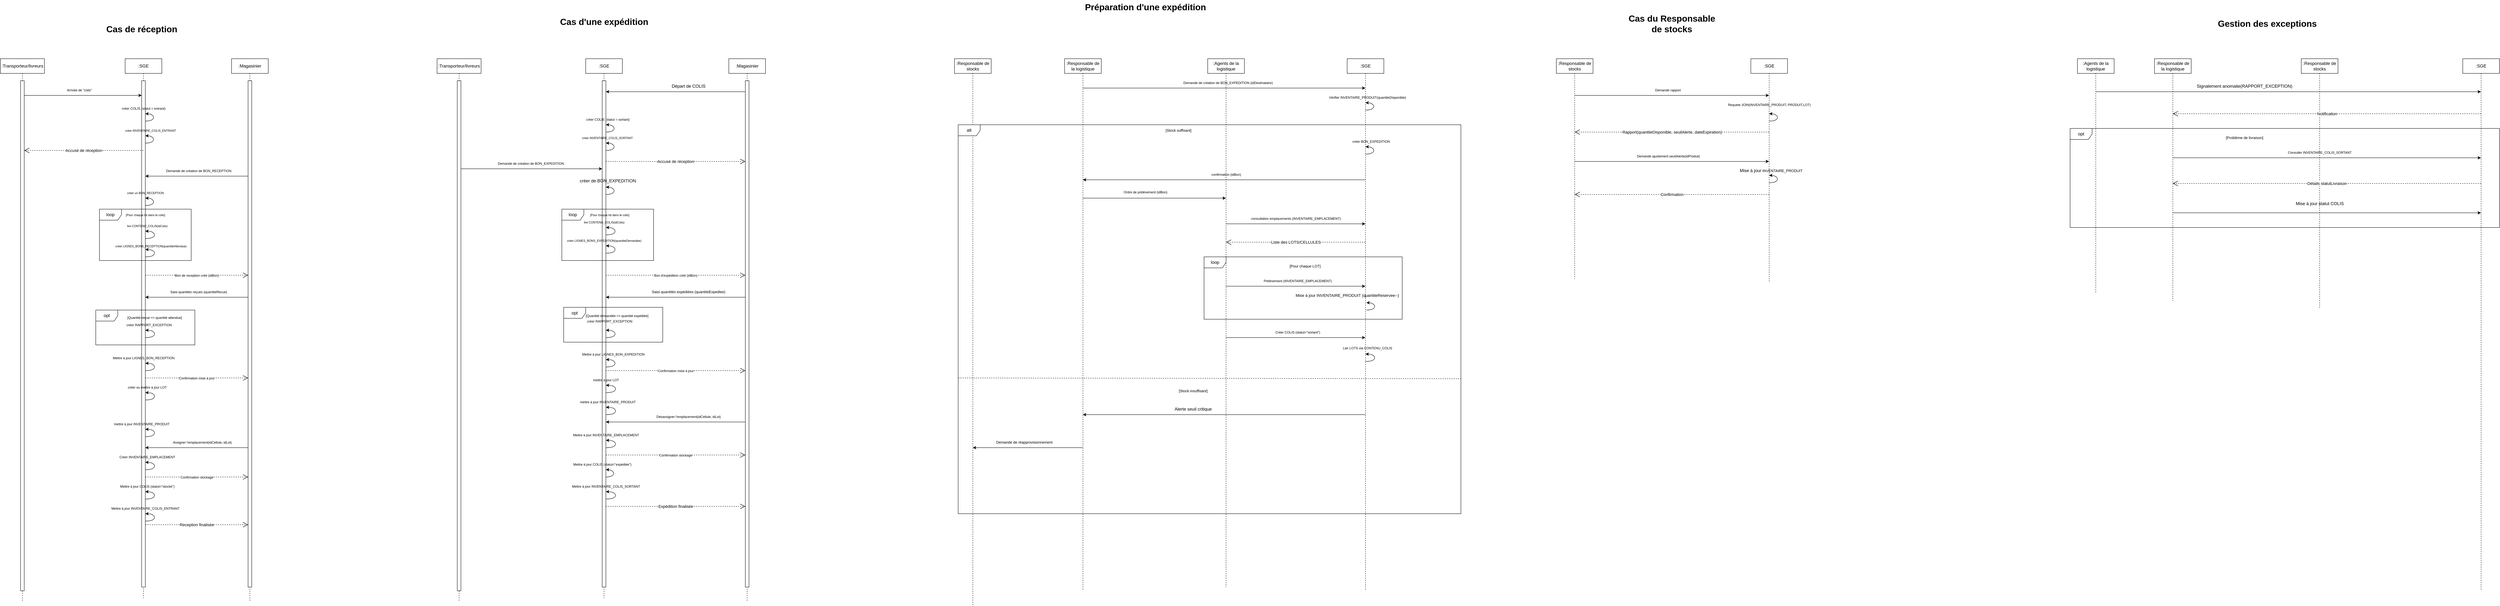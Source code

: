 <mxfile version="26.2.15">
  <diagram name="Page-1" id="2YBvvXClWsGukQMizWep">
    <mxGraphModel dx="1878" dy="1926" grid="1" gridSize="10" guides="1" tooltips="1" connect="1" arrows="1" fold="1" page="1" pageScale="1" pageWidth="850" pageHeight="1100" math="0" shadow="0">
      <root>
        <mxCell id="0" />
        <mxCell id="1" parent="0" />
        <mxCell id="aM9ryv3xv72pqoxQDRHE-1" value=":Transporteur/livreurs" style="shape=umlLifeline;perimeter=lifelinePerimeter;whiteSpace=wrap;html=1;container=0;dropTarget=0;collapsible=0;recursiveResize=0;outlineConnect=0;portConstraint=eastwest;newEdgeStyle={&quot;edgeStyle&quot;:&quot;elbowEdgeStyle&quot;,&quot;elbow&quot;:&quot;vertical&quot;,&quot;curved&quot;:0,&quot;rounded&quot;:0};" parent="1" vertex="1">
          <mxGeometry x="30" y="-40" width="120" height="1480" as="geometry" />
        </mxCell>
        <mxCell id="C3Y-JflDdJjdfb_KIbu5-1" value="" style="html=1;points=[];perimeter=orthogonalPerimeter;outlineConnect=0;targetShapes=umlLifeline;portConstraint=eastwest;newEdgeStyle={&quot;edgeStyle&quot;:&quot;elbowEdgeStyle&quot;,&quot;elbow&quot;:&quot;vertical&quot;,&quot;curved&quot;:0,&quot;rounded&quot;:0};" vertex="1" parent="aM9ryv3xv72pqoxQDRHE-1">
          <mxGeometry x="55" y="60" width="10" height="1390" as="geometry" />
        </mxCell>
        <mxCell id="aM9ryv3xv72pqoxQDRHE-5" value=":SGE" style="shape=umlLifeline;perimeter=lifelinePerimeter;whiteSpace=wrap;html=1;container=0;dropTarget=0;collapsible=0;recursiveResize=0;outlineConnect=0;portConstraint=eastwest;newEdgeStyle={&quot;edgeStyle&quot;:&quot;elbowEdgeStyle&quot;,&quot;elbow&quot;:&quot;vertical&quot;,&quot;curved&quot;:0,&quot;rounded&quot;:0};" parent="1" vertex="1">
          <mxGeometry x="370" y="-40" width="100" height="1470" as="geometry" />
        </mxCell>
        <mxCell id="aM9ryv3xv72pqoxQDRHE-6" value="" style="html=1;points=[];perimeter=orthogonalPerimeter;outlineConnect=0;targetShapes=umlLifeline;portConstraint=eastwest;newEdgeStyle={&quot;edgeStyle&quot;:&quot;elbowEdgeStyle&quot;,&quot;elbow&quot;:&quot;vertical&quot;,&quot;curved&quot;:0,&quot;rounded&quot;:0};" parent="aM9ryv3xv72pqoxQDRHE-5" vertex="1">
          <mxGeometry x="45" y="60" width="10" height="1380" as="geometry" />
        </mxCell>
        <mxCell id="C3Y-JflDdJjdfb_KIbu5-6" value="" style="curved=1;endArrow=classic;html=1;rounded=0;" edge="1" parent="aM9ryv3xv72pqoxQDRHE-5" source="aM9ryv3xv72pqoxQDRHE-6" target="aM9ryv3xv72pqoxQDRHE-6">
          <mxGeometry width="50" height="50" relative="1" as="geometry">
            <mxPoint x="55" y="200" as="sourcePoint" />
            <mxPoint x="49.912" y="150" as="targetPoint" />
            <Array as="points">
              <mxPoint x="70" y="170" />
              <mxPoint x="80" y="160" />
              <mxPoint x="70" y="150" />
            </Array>
          </mxGeometry>
        </mxCell>
        <mxCell id="C3Y-JflDdJjdfb_KIbu5-13" value="" style="curved=1;endArrow=classic;html=1;rounded=0;" edge="1" parent="aM9ryv3xv72pqoxQDRHE-5" source="aM9ryv3xv72pqoxQDRHE-6" target="aM9ryv3xv72pqoxQDRHE-6">
          <mxGeometry width="50" height="50" relative="1" as="geometry">
            <mxPoint x="55" y="230" as="sourcePoint" />
            <mxPoint x="55" y="210" as="targetPoint" />
            <Array as="points">
              <mxPoint x="70" y="230" />
              <mxPoint x="80" y="220" />
              <mxPoint x="70" y="210" />
            </Array>
          </mxGeometry>
        </mxCell>
        <mxCell id="C3Y-JflDdJjdfb_KIbu5-18" value="" style="curved=1;endArrow=classic;html=1;rounded=0;" edge="1" parent="aM9ryv3xv72pqoxQDRHE-5">
          <mxGeometry width="50" height="50" relative="1" as="geometry">
            <mxPoint x="55.0" y="400" as="sourcePoint" />
            <mxPoint x="55.0" y="380" as="targetPoint" />
            <Array as="points">
              <mxPoint x="70" y="400" />
              <mxPoint x="80" y="390" />
              <mxPoint x="70" y="380" />
              <mxPoint x="60" y="380" />
            </Array>
          </mxGeometry>
        </mxCell>
        <mxCell id="C3Y-JflDdJjdfb_KIbu5-21" value="" style="curved=1;endArrow=classic;html=1;rounded=0;" edge="1" parent="aM9ryv3xv72pqoxQDRHE-5">
          <mxGeometry width="50" height="50" relative="1" as="geometry">
            <mxPoint x="55.0" y="490" as="sourcePoint" />
            <mxPoint x="55.0" y="470" as="targetPoint" />
            <Array as="points">
              <mxPoint x="72.5" y="490" />
              <mxPoint x="82.5" y="480" />
              <mxPoint x="72.5" y="470" />
            </Array>
          </mxGeometry>
        </mxCell>
        <mxCell id="C3Y-JflDdJjdfb_KIbu5-37" value="" style="curved=1;endArrow=classic;html=1;rounded=0;" edge="1" parent="aM9ryv3xv72pqoxQDRHE-5">
          <mxGeometry width="50" height="50" relative="1" as="geometry">
            <mxPoint x="55.0" y="540" as="sourcePoint" />
            <mxPoint x="55.0" y="520" as="targetPoint" />
            <Array as="points">
              <mxPoint x="72.5" y="540" />
              <mxPoint x="82.5" y="530" />
              <mxPoint x="72.5" y="520" />
            </Array>
          </mxGeometry>
        </mxCell>
        <mxCell id="C3Y-JflDdJjdfb_KIbu5-40" value="" style="curved=1;endArrow=classic;html=1;rounded=0;" edge="1" parent="aM9ryv3xv72pqoxQDRHE-5">
          <mxGeometry width="50" height="50" relative="1" as="geometry">
            <mxPoint x="55" y="760" as="sourcePoint" />
            <mxPoint x="55" y="740" as="targetPoint" />
            <Array as="points">
              <mxPoint x="72.5" y="760" />
              <mxPoint x="82.5" y="750" />
              <mxPoint x="72.5" y="740" />
            </Array>
          </mxGeometry>
        </mxCell>
        <mxCell id="C3Y-JflDdJjdfb_KIbu5-43" value="" style="curved=1;endArrow=classic;html=1;rounded=0;" edge="1" parent="aM9ryv3xv72pqoxQDRHE-5">
          <mxGeometry width="50" height="50" relative="1" as="geometry">
            <mxPoint x="55" y="850" as="sourcePoint" />
            <mxPoint x="55" y="830" as="targetPoint" />
            <Array as="points">
              <mxPoint x="72.5" y="850" />
              <mxPoint x="82.5" y="840" />
              <mxPoint x="72.5" y="830" />
            </Array>
          </mxGeometry>
        </mxCell>
        <mxCell id="C3Y-JflDdJjdfb_KIbu5-2" value=":Magasinier" style="shape=umlLifeline;perimeter=lifelinePerimeter;whiteSpace=wrap;html=1;container=0;dropTarget=0;collapsible=0;recursiveResize=0;outlineConnect=0;portConstraint=eastwest;newEdgeStyle={&quot;edgeStyle&quot;:&quot;elbowEdgeStyle&quot;,&quot;elbow&quot;:&quot;vertical&quot;,&quot;curved&quot;:0,&quot;rounded&quot;:0};" vertex="1" parent="1">
          <mxGeometry x="660" y="-40" width="100" height="1480" as="geometry" />
        </mxCell>
        <mxCell id="C3Y-JflDdJjdfb_KIbu5-3" value="" style="html=1;points=[];perimeter=orthogonalPerimeter;outlineConnect=0;targetShapes=umlLifeline;portConstraint=eastwest;newEdgeStyle={&quot;edgeStyle&quot;:&quot;elbowEdgeStyle&quot;,&quot;elbow&quot;:&quot;vertical&quot;,&quot;curved&quot;:0,&quot;rounded&quot;:0};" vertex="1" parent="C3Y-JflDdJjdfb_KIbu5-2">
          <mxGeometry x="45" y="60" width="10" height="1380" as="geometry" />
        </mxCell>
        <mxCell id="C3Y-JflDdJjdfb_KIbu5-4" value="" style="endArrow=classic;html=1;rounded=0;" edge="1" parent="1" source="C3Y-JflDdJjdfb_KIbu5-1" target="aM9ryv3xv72pqoxQDRHE-6">
          <mxGeometry width="50" height="50" relative="1" as="geometry">
            <mxPoint x="100" y="60" as="sourcePoint" />
            <mxPoint x="420" y="60" as="targetPoint" />
            <Array as="points">
              <mxPoint x="245" y="60" />
              <mxPoint x="305" y="60" />
            </Array>
          </mxGeometry>
        </mxCell>
        <mxCell id="C3Y-JflDdJjdfb_KIbu5-5" value="&lt;font style=&quot;font-size: 9px;&quot;&gt;Arrivée de &quot;colis&quot;&lt;/font&gt;" style="text;html=1;align=center;verticalAlign=middle;resizable=0;points=[];autosize=1;strokeColor=none;fillColor=none;" vertex="1" parent="1">
          <mxGeometry x="200" y="30" width="90" height="30" as="geometry" />
        </mxCell>
        <mxCell id="C3Y-JflDdJjdfb_KIbu5-10" value="&lt;font style=&quot;font-size: 9px;&quot;&gt;créer COLIS (statut = entrant)&lt;/font&gt;" style="text;html=1;align=center;verticalAlign=middle;resizable=0;points=[];autosize=1;strokeColor=none;fillColor=none;" vertex="1" parent="1">
          <mxGeometry x="350" y="80" width="140" height="30" as="geometry" />
        </mxCell>
        <mxCell id="C3Y-JflDdJjdfb_KIbu5-14" value="&lt;font style=&quot;font-size: 8px;&quot;&gt;créer INVENTAIRE_COLIS_ENTRANT&amp;nbsp;&lt;/font&gt;" style="text;html=1;align=center;verticalAlign=middle;resizable=0;points=[];autosize=1;strokeColor=none;fillColor=none;" vertex="1" parent="1">
          <mxGeometry x="360" y="140" width="160" height="30" as="geometry" />
        </mxCell>
        <mxCell id="C3Y-JflDdJjdfb_KIbu5-16" value="Accusé de réception" style="endArrow=open;endSize=12;dashed=1;html=1;rounded=0;" edge="1" parent="1" source="aM9ryv3xv72pqoxQDRHE-5" target="C3Y-JflDdJjdfb_KIbu5-1">
          <mxGeometry width="160" relative="1" as="geometry">
            <mxPoint x="220" y="210" as="sourcePoint" />
            <mxPoint x="380" y="210" as="targetPoint" />
            <Array as="points">
              <mxPoint x="290" y="210" />
            </Array>
          </mxGeometry>
        </mxCell>
        <mxCell id="C3Y-JflDdJjdfb_KIbu5-17" value="loop" style="shape=umlFrame;whiteSpace=wrap;html=1;pointerEvents=0;" vertex="1" parent="1">
          <mxGeometry x="300" y="370" width="250" height="140" as="geometry" />
        </mxCell>
        <mxCell id="C3Y-JflDdJjdfb_KIbu5-19" value="&lt;font style=&quot;font-size: 8px;&quot;&gt;lire CONTENU_COLIS(idColis)&lt;/font&gt;" style="text;html=1;align=center;verticalAlign=middle;resizable=0;points=[];autosize=1;strokeColor=none;fillColor=none;" vertex="1" parent="1">
          <mxGeometry x="365" y="400" width="130" height="30" as="geometry" />
        </mxCell>
        <mxCell id="C3Y-JflDdJjdfb_KIbu5-20" value="&lt;font style=&quot;font-size: 8px;&quot;&gt;[Pour chaque lot dans le colis]&lt;/font&gt;" style="text;html=1;align=center;verticalAlign=middle;resizable=0;points=[];autosize=1;strokeColor=none;fillColor=none;" vertex="1" parent="1">
          <mxGeometry x="360" y="370" width="130" height="30" as="geometry" />
        </mxCell>
        <mxCell id="C3Y-JflDdJjdfb_KIbu5-22" value="&lt;font style=&quot;font-size: 8px;&quot;&gt;créer LIGNES_BONS_RECEPTION(quantitéAttendue)&lt;/font&gt;" style="text;html=1;align=center;verticalAlign=middle;resizable=0;points=[];autosize=1;strokeColor=none;fillColor=none;" vertex="1" parent="1">
          <mxGeometry x="330" y="455" width="220" height="30" as="geometry" />
        </mxCell>
        <mxCell id="C3Y-JflDdJjdfb_KIbu5-24" value="&lt;font style=&quot;font-size: 8px;&quot;&gt;créer un BON_RECEPTION&lt;/font&gt;" style="text;html=1;align=center;verticalAlign=middle;resizable=0;points=[];autosize=1;strokeColor=none;fillColor=none;" vertex="1" parent="1">
          <mxGeometry x="365" y="310" width="120" height="30" as="geometry" />
        </mxCell>
        <mxCell id="C3Y-JflDdJjdfb_KIbu5-26" value="&lt;font style=&quot;font-size: 9px;&quot;&gt;Demande de création de BON_RECEPTION&lt;/font&gt;" style="text;html=1;align=center;verticalAlign=middle;resizable=0;points=[];autosize=1;strokeColor=none;fillColor=none;" vertex="1" parent="1">
          <mxGeometry x="470" y="250" width="200" height="30" as="geometry" />
        </mxCell>
        <mxCell id="C3Y-JflDdJjdfb_KIbu5-30" value="" style="endArrow=classic;html=1;rounded=0;" edge="1" parent="1" source="C3Y-JflDdJjdfb_KIbu5-3" target="aM9ryv3xv72pqoxQDRHE-6">
          <mxGeometry width="50" height="50" relative="1" as="geometry">
            <mxPoint x="510" y="350" as="sourcePoint" />
            <mxPoint x="560" y="300" as="targetPoint" />
            <Array as="points">
              <mxPoint x="560" y="280" />
            </Array>
          </mxGeometry>
        </mxCell>
        <mxCell id="C3Y-JflDdJjdfb_KIbu5-34" value="&lt;font style=&quot;font-size: 9px;&quot;&gt;Bon de reception créé (idBon)&lt;/font&gt;" style="endArrow=open;endSize=12;dashed=1;html=1;rounded=0;" edge="1" parent="1" source="aM9ryv3xv72pqoxQDRHE-6" target="C3Y-JflDdJjdfb_KIbu5-3">
          <mxGeometry width="160" relative="1" as="geometry">
            <mxPoint x="490" y="610" as="sourcePoint" />
            <mxPoint x="650" y="610" as="targetPoint" />
            <Array as="points">
              <mxPoint x="570" y="550" />
            </Array>
            <mxPoint as="offset" />
          </mxGeometry>
        </mxCell>
        <mxCell id="C3Y-JflDdJjdfb_KIbu5-35" value="" style="endArrow=classic;html=1;rounded=0;" edge="1" parent="1" source="C3Y-JflDdJjdfb_KIbu5-3" target="aM9ryv3xv72pqoxQDRHE-6">
          <mxGeometry width="50" height="50" relative="1" as="geometry">
            <mxPoint x="500" y="690" as="sourcePoint" />
            <mxPoint x="550" y="640" as="targetPoint" />
            <Array as="points">
              <mxPoint x="570" y="610" />
            </Array>
          </mxGeometry>
        </mxCell>
        <mxCell id="C3Y-JflDdJjdfb_KIbu5-36" value="&lt;font style=&quot;font-size: 9px;&quot;&gt;Saisi quantités reçues (quantiteRecue)&lt;/font&gt;" style="text;html=1;align=center;verticalAlign=middle;resizable=0;points=[];autosize=1;strokeColor=none;fillColor=none;" vertex="1" parent="1">
          <mxGeometry x="480" y="580" width="180" height="30" as="geometry" />
        </mxCell>
        <mxCell id="C3Y-JflDdJjdfb_KIbu5-38" value="opt" style="shape=umlFrame;whiteSpace=wrap;html=1;pointerEvents=0;" vertex="1" parent="1">
          <mxGeometry x="290" y="645" width="270" height="95" as="geometry" />
        </mxCell>
        <mxCell id="C3Y-JflDdJjdfb_KIbu5-39" value="&lt;font style=&quot;font-size: 9px;&quot;&gt;[Quantité reçue &amp;lt;&amp;gt; quantité attendue]&lt;/font&gt;" style="text;html=1;align=center;verticalAlign=middle;resizable=0;points=[];autosize=1;strokeColor=none;fillColor=none;" vertex="1" parent="1">
          <mxGeometry x="365" y="650" width="170" height="30" as="geometry" />
        </mxCell>
        <mxCell id="C3Y-JflDdJjdfb_KIbu5-41" value="&lt;font style=&quot;font-size: 9px;&quot;&gt;créer RAPPORT_EXCEPTION&lt;/font&gt;" style="text;html=1;align=center;verticalAlign=middle;resizable=0;points=[];autosize=1;strokeColor=none;fillColor=none;" vertex="1" parent="1">
          <mxGeometry x="360" y="670" width="150" height="30" as="geometry" />
        </mxCell>
        <mxCell id="C3Y-JflDdJjdfb_KIbu5-44" value="&lt;font style=&quot;font-size: 9px;&quot;&gt;Mettre à jour LIGNES_BON_RECEPTION&lt;/font&gt;" style="text;html=1;align=center;verticalAlign=middle;resizable=0;points=[];autosize=1;strokeColor=none;fillColor=none;" vertex="1" parent="1">
          <mxGeometry x="325" y="760" width="190" height="30" as="geometry" />
        </mxCell>
        <mxCell id="C3Y-JflDdJjdfb_KIbu5-45" value="&lt;font style=&quot;font-size: 9px;&quot;&gt;Confirmation mise à jour&lt;/font&gt;" style="endArrow=open;endSize=12;dashed=1;html=1;rounded=0;" edge="1" parent="1" source="aM9ryv3xv72pqoxQDRHE-6" target="C3Y-JflDdJjdfb_KIbu5-3">
          <mxGeometry width="160" relative="1" as="geometry">
            <mxPoint x="610" y="1000" as="sourcePoint" />
            <mxPoint x="770" y="1000" as="targetPoint" />
            <Array as="points">
              <mxPoint x="560" y="830" />
            </Array>
          </mxGeometry>
        </mxCell>
        <mxCell id="C3Y-JflDdJjdfb_KIbu5-47" value="" style="curved=1;endArrow=classic;html=1;rounded=0;" edge="1" parent="1">
          <mxGeometry width="50" height="50" relative="1" as="geometry">
            <mxPoint x="425" y="890" as="sourcePoint" />
            <mxPoint x="425" y="870" as="targetPoint" />
            <Array as="points">
              <mxPoint x="442.5" y="890" />
              <mxPoint x="452.5" y="880" />
              <mxPoint x="442.5" y="870" />
            </Array>
          </mxGeometry>
        </mxCell>
        <mxCell id="C3Y-JflDdJjdfb_KIbu5-48" value="&lt;font style=&quot;font-size: 9px;&quot;&gt;créer ou mettre à jour LOT&lt;/font&gt;" style="text;html=1;align=center;verticalAlign=middle;resizable=0;points=[];autosize=1;strokeColor=none;fillColor=none;" vertex="1" parent="1">
          <mxGeometry x="365" y="840" width="130" height="30" as="geometry" />
        </mxCell>
        <mxCell id="C3Y-JflDdJjdfb_KIbu5-49" value="" style="curved=1;endArrow=classic;html=1;rounded=0;" edge="1" parent="1">
          <mxGeometry width="50" height="50" relative="1" as="geometry">
            <mxPoint x="425" y="990" as="sourcePoint" />
            <mxPoint x="425" y="970" as="targetPoint" />
            <Array as="points">
              <mxPoint x="442.5" y="990" />
              <mxPoint x="452.5" y="980" />
              <mxPoint x="442.5" y="970" />
            </Array>
          </mxGeometry>
        </mxCell>
        <mxCell id="C3Y-JflDdJjdfb_KIbu5-50" value="&lt;font style=&quot;font-size: 9px;&quot;&gt;mettre à jour INVENTAIRE_PRODUIT&lt;/font&gt;" style="text;html=1;align=center;verticalAlign=middle;resizable=0;points=[];autosize=1;strokeColor=none;fillColor=none;" vertex="1" parent="1">
          <mxGeometry x="325" y="940" width="180" height="30" as="geometry" />
        </mxCell>
        <mxCell id="C3Y-JflDdJjdfb_KIbu5-51" value="" style="endArrow=classic;html=1;rounded=0;" edge="1" parent="1" source="C3Y-JflDdJjdfb_KIbu5-3" target="aM9ryv3xv72pqoxQDRHE-6">
          <mxGeometry width="50" height="50" relative="1" as="geometry">
            <mxPoint x="520" y="1180" as="sourcePoint" />
            <mxPoint x="570" y="1130" as="targetPoint" />
            <Array as="points">
              <mxPoint x="560" y="1020" />
            </Array>
          </mxGeometry>
        </mxCell>
        <mxCell id="C3Y-JflDdJjdfb_KIbu5-52" value="&lt;font style=&quot;font-size: 9px;&quot;&gt;Assigner l&#39;emplacement(idCellule, idLot)&lt;/font&gt;" style="text;html=1;align=center;verticalAlign=middle;resizable=0;points=[];autosize=1;strokeColor=none;fillColor=none;" vertex="1" parent="1">
          <mxGeometry x="490" y="990" width="180" height="30" as="geometry" />
        </mxCell>
        <mxCell id="C3Y-JflDdJjdfb_KIbu5-53" value="" style="curved=1;endArrow=classic;html=1;rounded=0;" edge="1" parent="1">
          <mxGeometry width="50" height="50" relative="1" as="geometry">
            <mxPoint x="425" y="1080" as="sourcePoint" />
            <mxPoint x="425" y="1060" as="targetPoint" />
            <Array as="points">
              <mxPoint x="442.5" y="1080" />
              <mxPoint x="452.5" y="1070" />
              <mxPoint x="442.5" y="1060" />
            </Array>
          </mxGeometry>
        </mxCell>
        <mxCell id="C3Y-JflDdJjdfb_KIbu5-54" value="&lt;font style=&quot;font-size: 9px;&quot;&gt;Créer INVENTAIRE_EMPLACEMENT&lt;/font&gt;" style="text;html=1;align=center;verticalAlign=middle;resizable=0;points=[];autosize=1;strokeColor=none;fillColor=none;" vertex="1" parent="1">
          <mxGeometry x="340" y="1030" width="180" height="30" as="geometry" />
        </mxCell>
        <mxCell id="C3Y-JflDdJjdfb_KIbu5-55" value="&lt;font style=&quot;font-size: 9px;&quot;&gt;Confirmation stockage&lt;/font&gt;" style="endArrow=open;endSize=12;dashed=1;html=1;rounded=0;" edge="1" parent="1" source="aM9ryv3xv72pqoxQDRHE-6" target="C3Y-JflDdJjdfb_KIbu5-3">
          <mxGeometry width="160" relative="1" as="geometry">
            <mxPoint x="460" y="1230" as="sourcePoint" />
            <mxPoint x="620" y="1230" as="targetPoint" />
            <Array as="points">
              <mxPoint x="560" y="1100" />
            </Array>
          </mxGeometry>
        </mxCell>
        <mxCell id="C3Y-JflDdJjdfb_KIbu5-57" value="" style="curved=1;endArrow=classic;html=1;rounded=0;" edge="1" parent="1">
          <mxGeometry width="50" height="50" relative="1" as="geometry">
            <mxPoint x="425" y="1160" as="sourcePoint" />
            <mxPoint x="425" y="1140" as="targetPoint" />
            <Array as="points">
              <mxPoint x="442.5" y="1160" />
              <mxPoint x="452.5" y="1150" />
              <mxPoint x="442.5" y="1140" />
            </Array>
          </mxGeometry>
        </mxCell>
        <mxCell id="C3Y-JflDdJjdfb_KIbu5-58" value="&lt;font style=&quot;font-size: 9px;&quot;&gt;Mettre à jour COLIS (statut=&quot;stocké&quot;)&lt;/font&gt;" style="text;html=1;align=center;verticalAlign=middle;resizable=0;points=[];autosize=1;strokeColor=none;fillColor=none;" vertex="1" parent="1">
          <mxGeometry x="345" y="1110" width="170" height="30" as="geometry" />
        </mxCell>
        <mxCell id="C3Y-JflDdJjdfb_KIbu5-59" value="&lt;font style=&quot;font-size: 9px;&quot;&gt;Mettre à jour INVENTAIRE_COLIS_ENTRANT&lt;/font&gt;" style="text;html=1;align=center;verticalAlign=middle;resizable=0;points=[];autosize=1;strokeColor=none;fillColor=none;" vertex="1" parent="1">
          <mxGeometry x="320" y="1170" width="210" height="30" as="geometry" />
        </mxCell>
        <mxCell id="C3Y-JflDdJjdfb_KIbu5-60" value="" style="curved=1;endArrow=classic;html=1;rounded=0;" edge="1" parent="1">
          <mxGeometry width="50" height="50" relative="1" as="geometry">
            <mxPoint x="425" y="1220" as="sourcePoint" />
            <mxPoint x="425" y="1200" as="targetPoint" />
            <Array as="points">
              <mxPoint x="442.5" y="1220" />
              <mxPoint x="452.5" y="1210" />
              <mxPoint x="442.5" y="1200" />
            </Array>
          </mxGeometry>
        </mxCell>
        <mxCell id="C3Y-JflDdJjdfb_KIbu5-61" value="Reception finalisée" style="endArrow=open;endSize=12;dashed=1;html=1;rounded=0;" edge="1" parent="1" source="aM9ryv3xv72pqoxQDRHE-6" target="C3Y-JflDdJjdfb_KIbu5-3">
          <mxGeometry width="160" relative="1" as="geometry">
            <mxPoint x="450" y="1380" as="sourcePoint" />
            <mxPoint x="610" y="1380" as="targetPoint" />
            <Array as="points">
              <mxPoint x="560" y="1230" />
            </Array>
          </mxGeometry>
        </mxCell>
        <mxCell id="C3Y-JflDdJjdfb_KIbu5-62" value="&lt;b&gt;&lt;font style=&quot;font-size: 24px;&quot;&gt;Cas de réception&lt;/font&gt;&lt;/b&gt;" style="text;html=1;align=center;verticalAlign=middle;resizable=0;points=[];autosize=1;strokeColor=none;fillColor=none;" vertex="1" parent="1">
          <mxGeometry x="305" y="-140" width="220" height="40" as="geometry" />
        </mxCell>
        <mxCell id="C3Y-JflDdJjdfb_KIbu5-63" value=":SGE" style="shape=umlLifeline;perimeter=lifelinePerimeter;whiteSpace=wrap;html=1;container=0;dropTarget=0;collapsible=0;recursiveResize=0;outlineConnect=0;portConstraint=eastwest;newEdgeStyle={&quot;edgeStyle&quot;:&quot;elbowEdgeStyle&quot;,&quot;elbow&quot;:&quot;vertical&quot;,&quot;curved&quot;:0,&quot;rounded&quot;:0};" vertex="1" parent="1">
          <mxGeometry x="1625" y="-40" width="100" height="1470" as="geometry" />
        </mxCell>
        <mxCell id="C3Y-JflDdJjdfb_KIbu5-64" value="" style="html=1;points=[];perimeter=orthogonalPerimeter;outlineConnect=0;targetShapes=umlLifeline;portConstraint=eastwest;newEdgeStyle={&quot;edgeStyle&quot;:&quot;elbowEdgeStyle&quot;,&quot;elbow&quot;:&quot;vertical&quot;,&quot;curved&quot;:0,&quot;rounded&quot;:0};" vertex="1" parent="C3Y-JflDdJjdfb_KIbu5-63">
          <mxGeometry x="45" y="60" width="10" height="1380" as="geometry" />
        </mxCell>
        <mxCell id="C3Y-JflDdJjdfb_KIbu5-65" value="" style="curved=1;endArrow=classic;html=1;rounded=0;" edge="1" parent="C3Y-JflDdJjdfb_KIbu5-63">
          <mxGeometry width="50" height="50" relative="1" as="geometry">
            <mxPoint x="55" y="200" as="sourcePoint" />
            <mxPoint x="55" y="180" as="targetPoint" />
            <Array as="points">
              <mxPoint x="70" y="200" />
              <mxPoint x="80" y="190" />
              <mxPoint x="70" y="180" />
            </Array>
          </mxGeometry>
        </mxCell>
        <mxCell id="C3Y-JflDdJjdfb_KIbu5-66" value="" style="curved=1;endArrow=classic;html=1;rounded=0;" edge="1" parent="C3Y-JflDdJjdfb_KIbu5-63">
          <mxGeometry width="50" height="50" relative="1" as="geometry">
            <mxPoint x="55" y="250" as="sourcePoint" />
            <mxPoint x="55" y="230" as="targetPoint" />
            <Array as="points">
              <mxPoint x="70" y="250" />
              <mxPoint x="80" y="240" />
              <mxPoint x="70" y="230" />
            </Array>
          </mxGeometry>
        </mxCell>
        <mxCell id="C3Y-JflDdJjdfb_KIbu5-67" value="" style="curved=1;endArrow=classic;html=1;rounded=0;" edge="1" parent="C3Y-JflDdJjdfb_KIbu5-63">
          <mxGeometry width="50" height="50" relative="1" as="geometry">
            <mxPoint x="55.0" y="370" as="sourcePoint" />
            <mxPoint x="55.0" y="350" as="targetPoint" />
            <Array as="points">
              <mxPoint x="70" y="370" />
              <mxPoint x="80" y="360" />
              <mxPoint x="70" y="350" />
            </Array>
          </mxGeometry>
        </mxCell>
        <mxCell id="C3Y-JflDdJjdfb_KIbu5-68" value="" style="curved=1;endArrow=classic;html=1;rounded=0;" edge="1" parent="C3Y-JflDdJjdfb_KIbu5-63">
          <mxGeometry width="50" height="50" relative="1" as="geometry">
            <mxPoint x="55.0" y="480" as="sourcePoint" />
            <mxPoint x="55.0" y="460" as="targetPoint" />
            <Array as="points">
              <mxPoint x="72.5" y="480" />
              <mxPoint x="82.5" y="470" />
              <mxPoint x="72.5" y="460" />
            </Array>
          </mxGeometry>
        </mxCell>
        <mxCell id="C3Y-JflDdJjdfb_KIbu5-69" value="" style="curved=1;endArrow=classic;html=1;rounded=0;" edge="1" parent="C3Y-JflDdJjdfb_KIbu5-63">
          <mxGeometry width="50" height="50" relative="1" as="geometry">
            <mxPoint x="55.0" y="530" as="sourcePoint" />
            <mxPoint x="55.0" y="510" as="targetPoint" />
            <Array as="points">
              <mxPoint x="72.5" y="530" />
              <mxPoint x="82.5" y="520" />
              <mxPoint x="72.5" y="510" />
            </Array>
          </mxGeometry>
        </mxCell>
        <mxCell id="C3Y-JflDdJjdfb_KIbu5-70" value="" style="curved=1;endArrow=classic;html=1;rounded=0;" edge="1" parent="C3Y-JflDdJjdfb_KIbu5-63">
          <mxGeometry width="50" height="50" relative="1" as="geometry">
            <mxPoint x="55" y="760" as="sourcePoint" />
            <mxPoint x="55" y="740" as="targetPoint" />
            <Array as="points">
              <mxPoint x="72.5" y="760" />
              <mxPoint x="82.5" y="750" />
              <mxPoint x="72.5" y="740" />
            </Array>
          </mxGeometry>
        </mxCell>
        <mxCell id="C3Y-JflDdJjdfb_KIbu5-71" value="" style="curved=1;endArrow=classic;html=1;rounded=0;" edge="1" parent="C3Y-JflDdJjdfb_KIbu5-63">
          <mxGeometry width="50" height="50" relative="1" as="geometry">
            <mxPoint x="55" y="840" as="sourcePoint" />
            <mxPoint x="55" y="820" as="targetPoint" />
            <Array as="points">
              <mxPoint x="72.5" y="840" />
              <mxPoint x="82.5" y="830" />
              <mxPoint x="72.5" y="820" />
            </Array>
          </mxGeometry>
        </mxCell>
        <mxCell id="C3Y-JflDdJjdfb_KIbu5-101" value="" style="curved=1;endArrow=classic;html=1;rounded=0;" edge="1" parent="C3Y-JflDdJjdfb_KIbu5-63">
          <mxGeometry width="50" height="50" relative="1" as="geometry">
            <mxPoint x="55" y="910" as="sourcePoint" />
            <mxPoint x="55" y="890" as="targetPoint" />
            <Array as="points">
              <mxPoint x="73.75" y="910" />
              <mxPoint x="83.75" y="900" />
              <mxPoint x="73.75" y="890" />
            </Array>
          </mxGeometry>
        </mxCell>
        <mxCell id="C3Y-JflDdJjdfb_KIbu5-103" value="" style="curved=1;endArrow=classic;html=1;rounded=0;" edge="1" parent="C3Y-JflDdJjdfb_KIbu5-63" source="C3Y-JflDdJjdfb_KIbu5-64" target="C3Y-JflDdJjdfb_KIbu5-64">
          <mxGeometry width="50" height="50" relative="1" as="geometry">
            <mxPoint x="56.25" y="970" as="sourcePoint" />
            <mxPoint x="56.25" y="950" as="targetPoint" />
            <Array as="points">
              <mxPoint x="73.75" y="970" />
              <mxPoint x="83.75" y="960" />
              <mxPoint x="73.75" y="950" />
            </Array>
          </mxGeometry>
        </mxCell>
        <mxCell id="C3Y-JflDdJjdfb_KIbu5-107" value="" style="curved=1;endArrow=classic;html=1;rounded=0;" edge="1" parent="C3Y-JflDdJjdfb_KIbu5-63">
          <mxGeometry width="50" height="50" relative="1" as="geometry">
            <mxPoint x="55" y="1060" as="sourcePoint" />
            <mxPoint x="55" y="1040" as="targetPoint" />
            <Array as="points">
              <mxPoint x="73.75" y="1060" />
              <mxPoint x="83.75" y="1050" />
              <mxPoint x="73.75" y="1040" />
            </Array>
          </mxGeometry>
        </mxCell>
        <mxCell id="C3Y-JflDdJjdfb_KIbu5-112" value="" style="curved=1;endArrow=classic;html=1;rounded=0;" edge="1" parent="C3Y-JflDdJjdfb_KIbu5-63" source="C3Y-JflDdJjdfb_KIbu5-64" target="C3Y-JflDdJjdfb_KIbu5-64">
          <mxGeometry width="50" height="50" relative="1" as="geometry">
            <mxPoint x="51.25" y="1140" as="sourcePoint" />
            <mxPoint x="51.25" y="1120" as="targetPoint" />
            <Array as="points">
              <mxPoint x="68.75" y="1140" />
              <mxPoint x="78.75" y="1130" />
              <mxPoint x="68.75" y="1120" />
            </Array>
          </mxGeometry>
        </mxCell>
        <mxCell id="C3Y-JflDdJjdfb_KIbu5-113" value="" style="curved=1;endArrow=classic;html=1;rounded=0;" edge="1" parent="C3Y-JflDdJjdfb_KIbu5-63" source="C3Y-JflDdJjdfb_KIbu5-64" target="C3Y-JflDdJjdfb_KIbu5-64">
          <mxGeometry width="50" height="50" relative="1" as="geometry">
            <mxPoint x="56.25" y="1200" as="sourcePoint" />
            <mxPoint x="56.25" y="1180" as="targetPoint" />
            <Array as="points">
              <mxPoint x="73.75" y="1200" />
              <mxPoint x="83.75" y="1190" />
              <mxPoint x="73.75" y="1180" />
            </Array>
          </mxGeometry>
        </mxCell>
        <mxCell id="C3Y-JflDdJjdfb_KIbu5-72" value=":Magasinier" style="shape=umlLifeline;perimeter=lifelinePerimeter;whiteSpace=wrap;html=1;container=0;dropTarget=0;collapsible=0;recursiveResize=0;outlineConnect=0;portConstraint=eastwest;newEdgeStyle={&quot;edgeStyle&quot;:&quot;elbowEdgeStyle&quot;,&quot;elbow&quot;:&quot;vertical&quot;,&quot;curved&quot;:0,&quot;rounded&quot;:0};" vertex="1" parent="1">
          <mxGeometry x="2015" y="-40" width="100" height="1480" as="geometry" />
        </mxCell>
        <mxCell id="C3Y-JflDdJjdfb_KIbu5-73" value="" style="html=1;points=[];perimeter=orthogonalPerimeter;outlineConnect=0;targetShapes=umlLifeline;portConstraint=eastwest;newEdgeStyle={&quot;edgeStyle&quot;:&quot;elbowEdgeStyle&quot;,&quot;elbow&quot;:&quot;vertical&quot;,&quot;curved&quot;:0,&quot;rounded&quot;:0};" vertex="1" parent="C3Y-JflDdJjdfb_KIbu5-72">
          <mxGeometry x="45" y="60" width="10" height="1380" as="geometry" />
        </mxCell>
        <mxCell id="C3Y-JflDdJjdfb_KIbu5-74" value=":Transporteur/livreurs" style="shape=umlLifeline;perimeter=lifelinePerimeter;whiteSpace=wrap;html=1;container=0;dropTarget=0;collapsible=0;recursiveResize=0;outlineConnect=0;portConstraint=eastwest;newEdgeStyle={&quot;edgeStyle&quot;:&quot;elbowEdgeStyle&quot;,&quot;elbow&quot;:&quot;vertical&quot;,&quot;curved&quot;:0,&quot;rounded&quot;:0};" vertex="1" parent="1">
          <mxGeometry x="1220" y="-40" width="120" height="1480" as="geometry" />
        </mxCell>
        <mxCell id="C3Y-JflDdJjdfb_KIbu5-75" value="" style="html=1;points=[];perimeter=orthogonalPerimeter;outlineConnect=0;targetShapes=umlLifeline;portConstraint=eastwest;newEdgeStyle={&quot;edgeStyle&quot;:&quot;elbowEdgeStyle&quot;,&quot;elbow&quot;:&quot;vertical&quot;,&quot;curved&quot;:0,&quot;rounded&quot;:0};" vertex="1" parent="C3Y-JflDdJjdfb_KIbu5-74">
          <mxGeometry x="55" y="60" width="10" height="1390" as="geometry" />
        </mxCell>
        <mxCell id="C3Y-JflDdJjdfb_KIbu5-76" value="" style="endArrow=classic;html=1;rounded=0;" edge="1" parent="1" source="C3Y-JflDdJjdfb_KIbu5-73" target="C3Y-JflDdJjdfb_KIbu5-64">
          <mxGeometry width="50" height="50" relative="1" as="geometry">
            <mxPoint x="2150" y="50" as="sourcePoint" />
            <mxPoint x="1680" y="50" as="targetPoint" />
            <Array as="points">
              <mxPoint x="1885" y="50" />
            </Array>
          </mxGeometry>
        </mxCell>
        <mxCell id="C3Y-JflDdJjdfb_KIbu5-79" value="Départ de COLIS" style="text;html=1;align=center;verticalAlign=middle;resizable=0;points=[];autosize=1;strokeColor=none;fillColor=none;" vertex="1" parent="1">
          <mxGeometry x="1845" y="20" width="120" height="30" as="geometry" />
        </mxCell>
        <mxCell id="C3Y-JflDdJjdfb_KIbu5-80" value="&lt;span style=&quot;font-size: 9px;&quot;&gt;créer COLIS (statut = sortant)&lt;/span&gt;" style="text;html=1;align=center;verticalAlign=middle;resizable=0;points=[];autosize=1;strokeColor=none;fillColor=none;" vertex="1" parent="1">
          <mxGeometry x="1615" y="110" width="140" height="30" as="geometry" />
        </mxCell>
        <mxCell id="C3Y-JflDdJjdfb_KIbu5-81" value="&lt;font style=&quot;font-size: 8px;&quot;&gt;créer INVENTAIRE_COLIS_SORTANT&amp;nbsp;&lt;/font&gt;" style="text;html=1;align=center;verticalAlign=middle;resizable=0;points=[];autosize=1;strokeColor=none;fillColor=none;" vertex="1" parent="1">
          <mxGeometry x="1605" y="160" width="160" height="30" as="geometry" />
        </mxCell>
        <mxCell id="C3Y-JflDdJjdfb_KIbu5-83" value="" style="endArrow=classic;html=1;rounded=0;" edge="1" parent="1" source="C3Y-JflDdJjdfb_KIbu5-75" target="C3Y-JflDdJjdfb_KIbu5-64">
          <mxGeometry width="50" height="50" relative="1" as="geometry">
            <mxPoint x="1605" y="230" as="sourcePoint" />
            <mxPoint x="1325" y="230" as="targetPoint" />
            <Array as="points">
              <mxPoint x="1465" y="260" />
            </Array>
          </mxGeometry>
        </mxCell>
        <mxCell id="C3Y-JflDdJjdfb_KIbu5-84" value="&lt;span style=&quot;font-size: 9px;&quot;&gt;Demande de création de BON_EXPEDITION&lt;/span&gt;" style="text;html=1;align=center;verticalAlign=middle;resizable=0;points=[];autosize=1;strokeColor=none;fillColor=none;" vertex="1" parent="1">
          <mxGeometry x="1375" y="230" width="200" height="30" as="geometry" />
        </mxCell>
        <mxCell id="C3Y-JflDdJjdfb_KIbu5-85" value="Accusé de réception" style="endArrow=open;endSize=12;dashed=1;html=1;rounded=0;" edge="1" parent="1" source="C3Y-JflDdJjdfb_KIbu5-64" target="C3Y-JflDdJjdfb_KIbu5-73">
          <mxGeometry width="160" relative="1" as="geometry">
            <mxPoint x="1705" y="170" as="sourcePoint" />
            <mxPoint x="1865" y="170" as="targetPoint" />
            <Array as="points">
              <mxPoint x="1920" y="240" />
            </Array>
          </mxGeometry>
        </mxCell>
        <mxCell id="C3Y-JflDdJjdfb_KIbu5-86" value="créer de BON_EXPEDITION" style="text;html=1;align=center;verticalAlign=middle;resizable=0;points=[];autosize=1;strokeColor=none;fillColor=none;" vertex="1" parent="1">
          <mxGeometry x="1595" y="278" width="180" height="30" as="geometry" />
        </mxCell>
        <mxCell id="C3Y-JflDdJjdfb_KIbu5-87" value="loop" style="shape=umlFrame;whiteSpace=wrap;html=1;pointerEvents=0;" vertex="1" parent="1">
          <mxGeometry x="1560" y="370" width="250" height="140" as="geometry" />
        </mxCell>
        <mxCell id="C3Y-JflDdJjdfb_KIbu5-88" value="&lt;font style=&quot;font-size: 8px;&quot;&gt;[Pour chaque lot dans le colis]&lt;/font&gt;" style="text;html=1;align=center;verticalAlign=middle;resizable=0;points=[];autosize=1;strokeColor=none;fillColor=none;" vertex="1" parent="1">
          <mxGeometry x="1625" y="370" width="130" height="30" as="geometry" />
        </mxCell>
        <mxCell id="C3Y-JflDdJjdfb_KIbu5-89" value="&lt;font style=&quot;font-size: 8px;&quot;&gt;lire CONTENU_COLIS(idColis)&lt;/font&gt;" style="text;html=1;align=center;verticalAlign=middle;resizable=0;points=[];autosize=1;strokeColor=none;fillColor=none;" vertex="1" parent="1">
          <mxGeometry x="1610" y="390" width="130" height="30" as="geometry" />
        </mxCell>
        <mxCell id="C3Y-JflDdJjdfb_KIbu5-91" value="&lt;font style=&quot;&quot;&gt;&lt;span style=&quot;font-size: 8px;&quot;&gt;créer LIGNES_BONS_EXPEDITION(&lt;/span&gt;&lt;span style=&quot;text-align: left;&quot;&gt;&lt;font style=&quot;font-size: 8px;&quot;&gt;quantiteDemandee&lt;/font&gt;&lt;/span&gt;&lt;span style=&quot;font-size: 8px;&quot;&gt;)&lt;/span&gt;&lt;/font&gt;" style="text;html=1;align=center;verticalAlign=middle;resizable=0;points=[];autosize=1;strokeColor=none;fillColor=none;" vertex="1" parent="1">
          <mxGeometry x="1560" y="440" width="230" height="30" as="geometry" />
        </mxCell>
        <mxCell id="C3Y-JflDdJjdfb_KIbu5-92" value="&lt;font style=&quot;font-size: 9px;&quot;&gt;Bon d&#39;expédition créé (idBon)&lt;/font&gt;" style="endArrow=open;endSize=12;dashed=1;html=1;rounded=0;" edge="1" parent="1" source="C3Y-JflDdJjdfb_KIbu5-64" target="C3Y-JflDdJjdfb_KIbu5-73">
          <mxGeometry width="160" relative="1" as="geometry">
            <mxPoint x="1695" y="550" as="sourcePoint" />
            <mxPoint x="1975" y="550" as="targetPoint" />
            <Array as="points">
              <mxPoint x="1840" y="550" />
            </Array>
            <mxPoint as="offset" />
          </mxGeometry>
        </mxCell>
        <mxCell id="C3Y-JflDdJjdfb_KIbu5-93" value="" style="endArrow=classic;html=1;rounded=0;" edge="1" parent="1" source="C3Y-JflDdJjdfb_KIbu5-73" target="C3Y-JflDdJjdfb_KIbu5-64">
          <mxGeometry width="50" height="50" relative="1" as="geometry">
            <mxPoint x="2045" y="610" as="sourcePoint" />
            <mxPoint x="1765" y="610" as="targetPoint" />
            <Array as="points">
              <mxPoint x="1910" y="610" />
            </Array>
          </mxGeometry>
        </mxCell>
        <mxCell id="C3Y-JflDdJjdfb_KIbu5-94" value="&lt;font style=&quot;font-size: 10px;&quot;&gt;Saisi quantités expédiées (&lt;span style=&quot;text-align: left;&quot;&gt;&lt;font style=&quot;&quot;&gt;quantiteExpediee&lt;/font&gt;&lt;/span&gt;)&lt;/font&gt;" style="text;html=1;align=center;verticalAlign=middle;resizable=0;points=[];autosize=1;strokeColor=none;fillColor=none;" vertex="1" parent="1">
          <mxGeometry x="1795" y="580" width="220" height="30" as="geometry" />
        </mxCell>
        <mxCell id="C3Y-JflDdJjdfb_KIbu5-95" value="&lt;font style=&quot;font-size: 9px;&quot;&gt;[Quantité demandée &amp;lt;&amp;gt; quantité expédiée]&lt;/font&gt;" style="text;html=1;align=center;verticalAlign=middle;resizable=0;points=[];autosize=1;strokeColor=none;fillColor=none;" vertex="1" parent="1">
          <mxGeometry x="1615" y="645" width="190" height="30" as="geometry" />
        </mxCell>
        <mxCell id="C3Y-JflDdJjdfb_KIbu5-96" value="opt" style="shape=umlFrame;whiteSpace=wrap;html=1;pointerEvents=0;" vertex="1" parent="1">
          <mxGeometry x="1565" y="637.5" width="270" height="95" as="geometry" />
        </mxCell>
        <mxCell id="C3Y-JflDdJjdfb_KIbu5-97" value="&lt;font style=&quot;font-size: 9px;&quot;&gt;créer RAPPORT_EXCEPTION&lt;/font&gt;" style="text;html=1;align=center;verticalAlign=middle;resizable=0;points=[];autosize=1;strokeColor=none;fillColor=none;" vertex="1" parent="1">
          <mxGeometry x="1615" y="660" width="150" height="30" as="geometry" />
        </mxCell>
        <mxCell id="C3Y-JflDdJjdfb_KIbu5-98" value="&lt;font style=&quot;font-size: 9px;&quot;&gt;Mettre à jour LIGNES_BON_EXPEDITION&lt;/font&gt;" style="text;html=1;align=center;verticalAlign=middle;resizable=0;points=[];autosize=1;strokeColor=none;fillColor=none;" vertex="1" parent="1">
          <mxGeometry x="1605" y="750" width="190" height="30" as="geometry" />
        </mxCell>
        <mxCell id="C3Y-JflDdJjdfb_KIbu5-99" value="&lt;font style=&quot;font-size: 9px;&quot;&gt;mettre à jour LOT&lt;/font&gt;" style="text;html=1;align=center;verticalAlign=middle;resizable=0;points=[];autosize=1;strokeColor=none;fillColor=none;" vertex="1" parent="1">
          <mxGeometry x="1635" y="820" width="90" height="30" as="geometry" />
        </mxCell>
        <mxCell id="C3Y-JflDdJjdfb_KIbu5-102" value="&lt;font style=&quot;font-size: 9px;&quot;&gt;mettre à jour INVENTAIRE_PRODUIT&lt;/font&gt;" style="text;html=1;align=center;verticalAlign=middle;resizable=0;points=[];autosize=1;strokeColor=none;fillColor=none;" vertex="1" parent="1">
          <mxGeometry x="1595" y="880" width="180" height="30" as="geometry" />
        </mxCell>
        <mxCell id="C3Y-JflDdJjdfb_KIbu5-104" value="&lt;font style=&quot;font-size: 9px;&quot;&gt;Désassigner l&#39;emplacement(idCellule, idLot)&lt;/font&gt;" style="text;html=1;align=center;verticalAlign=middle;resizable=0;points=[];autosize=1;strokeColor=none;fillColor=none;" vertex="1" parent="1">
          <mxGeometry x="1805" y="920" width="200" height="30" as="geometry" />
        </mxCell>
        <mxCell id="C3Y-JflDdJjdfb_KIbu5-105" value="" style="endArrow=classic;html=1;rounded=0;" edge="1" parent="1" source="C3Y-JflDdJjdfb_KIbu5-73" target="C3Y-JflDdJjdfb_KIbu5-64">
          <mxGeometry width="50" height="50" relative="1" as="geometry">
            <mxPoint x="2005" y="980" as="sourcePoint" />
            <mxPoint x="1725" y="980" as="targetPoint" />
            <Array as="points">
              <mxPoint x="1855" y="950" />
            </Array>
          </mxGeometry>
        </mxCell>
        <mxCell id="C3Y-JflDdJjdfb_KIbu5-106" value="&lt;font style=&quot;font-size: 9px;&quot;&gt;Mettre à jour INVENTAIRE_EMPLACEMENT&lt;/font&gt;" style="text;html=1;align=center;verticalAlign=middle;resizable=0;points=[];autosize=1;strokeColor=none;fillColor=none;" vertex="1" parent="1">
          <mxGeometry x="1580" y="970" width="200" height="30" as="geometry" />
        </mxCell>
        <mxCell id="C3Y-JflDdJjdfb_KIbu5-109" value="&lt;font style=&quot;font-size: 9px;&quot;&gt;Confirmation stockage&lt;/font&gt;" style="endArrow=open;endSize=12;dashed=1;html=1;rounded=0;" edge="1" parent="1" source="C3Y-JflDdJjdfb_KIbu5-64" target="C3Y-JflDdJjdfb_KIbu5-73">
          <mxGeometry width="160" relative="1" as="geometry">
            <mxPoint x="1755" y="1040" as="sourcePoint" />
            <mxPoint x="2035" y="1040" as="targetPoint" />
            <Array as="points">
              <mxPoint x="1890" y="1040" />
            </Array>
          </mxGeometry>
        </mxCell>
        <mxCell id="C3Y-JflDdJjdfb_KIbu5-110" value="&lt;font style=&quot;font-size: 9px;&quot;&gt;Mettre à jour COLIS (statut=&quot;expédiée&quot;)&lt;/font&gt;" style="text;html=1;align=center;verticalAlign=middle;resizable=0;points=[];autosize=1;strokeColor=none;fillColor=none;" vertex="1" parent="1">
          <mxGeometry x="1580" y="1050" width="180" height="30" as="geometry" />
        </mxCell>
        <mxCell id="C3Y-JflDdJjdfb_KIbu5-111" value="&lt;font style=&quot;font-size: 9px;&quot;&gt;Mettre à jour INVENTAIRE_COLIS_SORTANT&lt;/font&gt;" style="text;html=1;align=center;verticalAlign=middle;resizable=0;points=[];autosize=1;strokeColor=none;fillColor=none;" vertex="1" parent="1">
          <mxGeometry x="1575" y="1110" width="210" height="30" as="geometry" />
        </mxCell>
        <mxCell id="C3Y-JflDdJjdfb_KIbu5-114" value="Expédition finalisée" style="endArrow=open;endSize=12;dashed=1;html=1;rounded=0;" edge="1" parent="1" source="C3Y-JflDdJjdfb_KIbu5-64" target="C3Y-JflDdJjdfb_KIbu5-73">
          <mxGeometry width="160" relative="1" as="geometry">
            <mxPoint x="1790" y="1180" as="sourcePoint" />
            <mxPoint x="2070" y="1180" as="targetPoint" />
            <Array as="points">
              <mxPoint x="1925" y="1180" />
            </Array>
          </mxGeometry>
        </mxCell>
        <mxCell id="C3Y-JflDdJjdfb_KIbu5-115" value="&lt;b&gt;&lt;font style=&quot;font-size: 24px;&quot;&gt;Cas d&#39;une expédition&lt;/font&gt;&lt;/b&gt;" style="text;html=1;align=center;verticalAlign=middle;resizable=0;points=[];autosize=1;strokeColor=none;fillColor=none;" vertex="1" parent="1">
          <mxGeometry x="1545" y="-160" width="260" height="40" as="geometry" />
        </mxCell>
        <mxCell id="C3Y-JflDdJjdfb_KIbu5-116" value="&lt;font style=&quot;font-size: 9px;&quot;&gt;Confirmation mise à jour&lt;/font&gt;" style="endArrow=open;endSize=12;dashed=1;html=1;rounded=0;" edge="1" parent="1" source="C3Y-JflDdJjdfb_KIbu5-64" target="C3Y-JflDdJjdfb_KIbu5-73">
          <mxGeometry width="160" relative="1" as="geometry">
            <mxPoint x="1680" y="810" as="sourcePoint" />
            <mxPoint x="1960" y="810" as="targetPoint" />
            <Array as="points">
              <mxPoint x="1815" y="810" />
            </Array>
          </mxGeometry>
        </mxCell>
        <mxCell id="C3Y-JflDdJjdfb_KIbu5-117" value=":Responsable de stocks" style="shape=umlLifeline;perimeter=lifelinePerimeter;whiteSpace=wrap;html=1;container=1;dropTarget=0;collapsible=0;recursiveResize=0;outlineConnect=0;portConstraint=eastwest;newEdgeStyle={&quot;curved&quot;:0,&quot;rounded&quot;:0};" vertex="1" parent="1">
          <mxGeometry x="2630" y="-40" width="100" height="1490" as="geometry" />
        </mxCell>
        <mxCell id="C3Y-JflDdJjdfb_KIbu5-118" value=":Responsable de la logistique" style="shape=umlLifeline;perimeter=lifelinePerimeter;whiteSpace=wrap;html=1;container=1;dropTarget=0;collapsible=0;recursiveResize=0;outlineConnect=0;portConstraint=eastwest;newEdgeStyle={&quot;curved&quot;:0,&quot;rounded&quot;:0};" vertex="1" parent="1">
          <mxGeometry x="2930" y="-40" width="100" height="1450" as="geometry" />
        </mxCell>
        <mxCell id="C3Y-JflDdJjdfb_KIbu5-119" value=":Agents de la logistique" style="shape=umlLifeline;perimeter=lifelinePerimeter;whiteSpace=wrap;html=1;container=1;dropTarget=0;collapsible=0;recursiveResize=0;outlineConnect=0;portConstraint=eastwest;newEdgeStyle={&quot;curved&quot;:0,&quot;rounded&quot;:0};" vertex="1" parent="1">
          <mxGeometry x="3320" y="-40" width="100" height="1440" as="geometry" />
        </mxCell>
        <mxCell id="C3Y-JflDdJjdfb_KIbu5-121" value=":SGE" style="shape=umlLifeline;perimeter=lifelinePerimeter;whiteSpace=wrap;html=1;container=1;dropTarget=0;collapsible=0;recursiveResize=0;outlineConnect=0;portConstraint=eastwest;newEdgeStyle={&quot;curved&quot;:0,&quot;rounded&quot;:0};" vertex="1" parent="1">
          <mxGeometry x="3700" y="-40" width="100" height="1450" as="geometry" />
        </mxCell>
        <mxCell id="C3Y-JflDdJjdfb_KIbu5-122" value="&lt;b&gt;&lt;font style=&quot;font-size: 24px;&quot;&gt;Préparation d&#39;une expédition&lt;/font&gt;&lt;/b&gt;" style="text;html=1;align=center;verticalAlign=middle;resizable=0;points=[];autosize=1;strokeColor=none;fillColor=none;" vertex="1" parent="1">
          <mxGeometry x="2975" y="-200" width="350" height="40" as="geometry" />
        </mxCell>
        <mxCell id="C3Y-JflDdJjdfb_KIbu5-123" value="" style="endArrow=classic;html=1;rounded=0;" edge="1" parent="1" source="C3Y-JflDdJjdfb_KIbu5-118" target="C3Y-JflDdJjdfb_KIbu5-121">
          <mxGeometry width="50" height="50" relative="1" as="geometry">
            <mxPoint x="3125" y="200" as="sourcePoint" />
            <mxPoint x="3175" y="150" as="targetPoint" />
            <Array as="points">
              <mxPoint x="3320" y="40" />
            </Array>
          </mxGeometry>
        </mxCell>
        <mxCell id="C3Y-JflDdJjdfb_KIbu5-124" value="&lt;span style=&quot;font-size: 9px;&quot;&gt;Demande de création de BON_EXPEDITION (idDestinataire)&lt;/span&gt;" style="text;html=1;align=center;verticalAlign=middle;resizable=0;points=[];autosize=1;strokeColor=none;fillColor=none;" vertex="1" parent="1">
          <mxGeometry x="3240" y="10" width="270" height="30" as="geometry" />
        </mxCell>
        <mxCell id="C3Y-JflDdJjdfb_KIbu5-127" value="" style="curved=1;endArrow=classic;html=1;rounded=0;" edge="1" parent="1">
          <mxGeometry width="50" height="50" relative="1" as="geometry">
            <mxPoint x="3750" y="100" as="sourcePoint" />
            <mxPoint x="3750" y="80" as="targetPoint" />
            <Array as="points">
              <mxPoint x="3765" y="100" />
              <mxPoint x="3775" y="90" />
              <mxPoint x="3765" y="80" />
            </Array>
          </mxGeometry>
        </mxCell>
        <mxCell id="C3Y-JflDdJjdfb_KIbu5-128" value="&lt;span style=&quot;font-size: 9px;&quot;&gt;Vérifier INVENTAIRE_PRODUIT(quantiteDisponible)&lt;/span&gt;" style="text;html=1;align=center;verticalAlign=middle;resizable=0;points=[];autosize=1;strokeColor=none;fillColor=none;" vertex="1" parent="1">
          <mxGeometry x="3640" y="50" width="230" height="30" as="geometry" />
        </mxCell>
        <mxCell id="C3Y-JflDdJjdfb_KIbu5-129" value="alt" style="shape=umlFrame;whiteSpace=wrap;html=1;pointerEvents=0;" vertex="1" parent="1">
          <mxGeometry x="2640" y="140" width="1370" height="1060" as="geometry" />
        </mxCell>
        <mxCell id="C3Y-JflDdJjdfb_KIbu5-130" value="&lt;font style=&quot;font-size: 10px;&quot;&gt;[Stock suffisant]&lt;/font&gt;" style="text;html=1;align=center;verticalAlign=middle;resizable=0;points=[];autosize=1;strokeColor=none;fillColor=none;" vertex="1" parent="1">
          <mxGeometry x="3195" y="140" width="90" height="30" as="geometry" />
        </mxCell>
        <mxCell id="C3Y-JflDdJjdfb_KIbu5-131" value="" style="curved=1;endArrow=classic;html=1;rounded=0;" edge="1" parent="1">
          <mxGeometry width="50" height="50" relative="1" as="geometry">
            <mxPoint x="3750" y="220" as="sourcePoint" />
            <mxPoint x="3750" y="200" as="targetPoint" />
            <Array as="points">
              <mxPoint x="3765" y="220" />
              <mxPoint x="3775" y="210" />
              <mxPoint x="3765" y="200" />
            </Array>
          </mxGeometry>
        </mxCell>
        <mxCell id="C3Y-JflDdJjdfb_KIbu5-132" value="&lt;span style=&quot;font-size: 9px;&quot;&gt;créer BON_EXPEDITION&lt;/span&gt;" style="text;html=1;align=center;verticalAlign=middle;resizable=0;points=[];autosize=1;strokeColor=none;fillColor=none;" vertex="1" parent="1">
          <mxGeometry x="3700" y="170" width="130" height="30" as="geometry" />
        </mxCell>
        <mxCell id="C3Y-JflDdJjdfb_KIbu5-135" value="" style="endArrow=classic;html=1;rounded=0;" edge="1" parent="1" source="C3Y-JflDdJjdfb_KIbu5-121" target="C3Y-JflDdJjdfb_KIbu5-118">
          <mxGeometry width="50" height="50" relative="1" as="geometry">
            <mxPoint x="3300" y="360" as="sourcePoint" />
            <mxPoint x="3350" y="310" as="targetPoint" />
            <Array as="points">
              <mxPoint x="3400" y="290" />
            </Array>
          </mxGeometry>
        </mxCell>
        <mxCell id="C3Y-JflDdJjdfb_KIbu5-136" value="&lt;span style=&quot;font-size: 9px;&quot;&gt;confirmation (idBon)&lt;/span&gt;" style="text;html=1;align=center;verticalAlign=middle;resizable=0;points=[];autosize=1;strokeColor=none;fillColor=none;" vertex="1" parent="1">
          <mxGeometry x="3320" y="260" width="100" height="30" as="geometry" />
        </mxCell>
        <mxCell id="C3Y-JflDdJjdfb_KIbu5-137" value="" style="endArrow=classic;html=1;rounded=0;" edge="1" parent="1" source="C3Y-JflDdJjdfb_KIbu5-118" target="C3Y-JflDdJjdfb_KIbu5-119">
          <mxGeometry width="50" height="50" relative="1" as="geometry">
            <mxPoint x="3220" y="350" as="sourcePoint" />
            <mxPoint x="3270" y="300" as="targetPoint" />
            <Array as="points">
              <mxPoint x="3170" y="340" />
            </Array>
          </mxGeometry>
        </mxCell>
        <mxCell id="C3Y-JflDdJjdfb_KIbu5-138" value="&lt;span style=&quot;font-size: 9px;&quot;&gt;Ordre de prélèvement (idBon)&lt;/span&gt;" style="text;html=1;align=center;verticalAlign=middle;resizable=0;points=[];autosize=1;strokeColor=none;fillColor=none;" vertex="1" parent="1">
          <mxGeometry x="3080" y="308" width="140" height="30" as="geometry" />
        </mxCell>
        <mxCell id="C3Y-JflDdJjdfb_KIbu5-139" value="" style="endArrow=classic;html=1;rounded=0;" edge="1" parent="1" source="C3Y-JflDdJjdfb_KIbu5-119" target="C3Y-JflDdJjdfb_KIbu5-121">
          <mxGeometry width="50" height="50" relative="1" as="geometry">
            <mxPoint x="3500" y="430" as="sourcePoint" />
            <mxPoint x="3550" y="380" as="targetPoint" />
            <Array as="points">
              <mxPoint x="3560" y="410" />
            </Array>
          </mxGeometry>
        </mxCell>
        <mxCell id="C3Y-JflDdJjdfb_KIbu5-140" value="&lt;span style=&quot;font-size: 9px;&quot;&gt;consultation emplacements (INVENTAIRE_EMPLACEMENT)&lt;/span&gt;" style="text;html=1;align=center;verticalAlign=middle;resizable=0;points=[];autosize=1;strokeColor=none;fillColor=none;" vertex="1" parent="1">
          <mxGeometry x="3425" y="380" width="270" height="30" as="geometry" />
        </mxCell>
        <mxCell id="C3Y-JflDdJjdfb_KIbu5-141" value="Liste des LOTS/CELLULES" style="endArrow=open;endSize=12;dashed=1;html=1;rounded=0;" edge="1" parent="1" source="C3Y-JflDdJjdfb_KIbu5-121" target="C3Y-JflDdJjdfb_KIbu5-119">
          <mxGeometry width="160" relative="1" as="geometry">
            <mxPoint x="3460" y="320" as="sourcePoint" />
            <mxPoint x="3620" y="320" as="targetPoint" />
            <Array as="points">
              <mxPoint x="3550" y="460" />
            </Array>
          </mxGeometry>
        </mxCell>
        <mxCell id="C3Y-JflDdJjdfb_KIbu5-143" value="loop" style="shape=umlFrame;whiteSpace=wrap;html=1;pointerEvents=0;" vertex="1" parent="1">
          <mxGeometry x="3310" y="500" width="540" height="170" as="geometry" />
        </mxCell>
        <mxCell id="C3Y-JflDdJjdfb_KIbu5-144" value="&lt;font style=&quot;font-size: 10px;&quot;&gt;[Pour chaque LOT]&lt;/font&gt;" style="text;html=1;align=center;verticalAlign=middle;resizable=0;points=[];autosize=1;strokeColor=none;fillColor=none;" vertex="1" parent="1">
          <mxGeometry x="3530" y="510" width="110" height="30" as="geometry" />
        </mxCell>
        <mxCell id="C3Y-JflDdJjdfb_KIbu5-145" value="" style="endArrow=classic;html=1;rounded=0;" edge="1" parent="1" source="C3Y-JflDdJjdfb_KIbu5-119" target="C3Y-JflDdJjdfb_KIbu5-121">
          <mxGeometry width="50" height="50" relative="1" as="geometry">
            <mxPoint x="3530" y="630" as="sourcePoint" />
            <mxPoint x="3580" y="580" as="targetPoint" />
            <Array as="points">
              <mxPoint x="3570" y="580" />
            </Array>
          </mxGeometry>
        </mxCell>
        <mxCell id="C3Y-JflDdJjdfb_KIbu5-146" value="&lt;span style=&quot;font-size: 9px;&quot;&gt;Prélèvement (INVENTAIRE_EMPLACEMENT)&lt;/span&gt;" style="text;html=1;align=center;verticalAlign=middle;resizable=0;points=[];autosize=1;strokeColor=none;fillColor=none;" vertex="1" parent="1">
          <mxGeometry x="3460" y="550" width="210" height="30" as="geometry" />
        </mxCell>
        <mxCell id="C3Y-JflDdJjdfb_KIbu5-147" value="" style="curved=1;endArrow=classic;html=1;rounded=0;" edge="1" parent="1">
          <mxGeometry width="50" height="50" relative="1" as="geometry">
            <mxPoint x="3752.5" y="645" as="sourcePoint" />
            <mxPoint x="3752.5" y="625" as="targetPoint" />
            <Array as="points">
              <mxPoint x="3767.5" y="645" />
              <mxPoint x="3777.5" y="635" />
              <mxPoint x="3767.5" y="625" />
            </Array>
          </mxGeometry>
        </mxCell>
        <mxCell id="C3Y-JflDdJjdfb_KIbu5-148" value="&lt;font style=&quot;font-size: 11px;&quot;&gt;Mise à jour&amp;nbsp;INVENTAIRE_PRODUIT (quantiteReservee--)&lt;/font&gt;" style="text;html=1;align=center;verticalAlign=middle;resizable=0;points=[];autosize=1;strokeColor=none;fillColor=none;" vertex="1" parent="1">
          <mxGeometry x="3550" y="590" width="300" height="30" as="geometry" />
        </mxCell>
        <mxCell id="C3Y-JflDdJjdfb_KIbu5-149" value="" style="endArrow=classic;html=1;rounded=0;" edge="1" parent="1" source="C3Y-JflDdJjdfb_KIbu5-119" target="C3Y-JflDdJjdfb_KIbu5-121">
          <mxGeometry width="50" height="50" relative="1" as="geometry">
            <mxPoint x="3380" y="720" as="sourcePoint" />
            <mxPoint x="3760" y="720" as="targetPoint" />
            <Array as="points">
              <mxPoint x="3580" y="720" />
            </Array>
          </mxGeometry>
        </mxCell>
        <mxCell id="C3Y-JflDdJjdfb_KIbu5-150" value="&lt;span style=&quot;font-size: 9px;&quot;&gt;Créer COLIS (statut=&quot;sortant&quot;)&lt;/span&gt;" style="text;html=1;align=center;verticalAlign=middle;resizable=0;points=[];autosize=1;strokeColor=none;fillColor=none;" vertex="1" parent="1">
          <mxGeometry x="3490" y="690" width="150" height="30" as="geometry" />
        </mxCell>
        <mxCell id="C3Y-JflDdJjdfb_KIbu5-151" value="" style="curved=1;endArrow=classic;html=1;rounded=0;" edge="1" parent="1" source="C3Y-JflDdJjdfb_KIbu5-121" target="C3Y-JflDdJjdfb_KIbu5-121">
          <mxGeometry width="50" height="50" relative="1" as="geometry">
            <mxPoint x="3752.5" y="785" as="sourcePoint" />
            <mxPoint x="3752.5" y="765" as="targetPoint" />
            <Array as="points">
              <mxPoint x="3767.5" y="785" />
              <mxPoint x="3777.5" y="775" />
              <mxPoint x="3767.5" y="765" />
            </Array>
          </mxGeometry>
        </mxCell>
        <mxCell id="C3Y-JflDdJjdfb_KIbu5-152" value="&lt;span style=&quot;font-size: 9px;&quot;&gt;Lier LOTS via CONTENU_COLIS&lt;/span&gt;" style="text;html=1;align=center;verticalAlign=middle;resizable=0;points=[];autosize=1;strokeColor=none;fillColor=none;" vertex="1" parent="1">
          <mxGeometry x="3675" y="732.5" width="160" height="30" as="geometry" />
        </mxCell>
        <mxCell id="C3Y-JflDdJjdfb_KIbu5-153" value="" style="endArrow=none;dashed=1;html=1;rounded=0;entryX=1.001;entryY=0.578;entryDx=0;entryDy=0;entryPerimeter=0;exitX=0;exitY=0.576;exitDx=0;exitDy=0;exitPerimeter=0;" edge="1" parent="1">
          <mxGeometry width="50" height="50" relative="1" as="geometry">
            <mxPoint x="2640" y="830" as="sourcePoint" />
            <mxPoint x="4011.37" y="832.12" as="targetPoint" />
          </mxGeometry>
        </mxCell>
        <mxCell id="C3Y-JflDdJjdfb_KIbu5-154" value="&lt;font style=&quot;font-size: 10px;&quot;&gt;[Stock insuffisant]&lt;/font&gt;" style="text;html=1;align=center;verticalAlign=middle;resizable=0;points=[];autosize=1;strokeColor=none;fillColor=none;" vertex="1" parent="1">
          <mxGeometry x="3230" y="850" width="100" height="30" as="geometry" />
        </mxCell>
        <mxCell id="C3Y-JflDdJjdfb_KIbu5-155" value="" style="endArrow=classic;html=1;rounded=0;" edge="1" parent="1" source="C3Y-JflDdJjdfb_KIbu5-121" target="C3Y-JflDdJjdfb_KIbu5-118">
          <mxGeometry width="50" height="50" relative="1" as="geometry">
            <mxPoint x="3210" y="960" as="sourcePoint" />
            <mxPoint x="3260" y="910" as="targetPoint" />
            <Array as="points">
              <mxPoint x="3380" y="930" />
            </Array>
          </mxGeometry>
        </mxCell>
        <mxCell id="C3Y-JflDdJjdfb_KIbu5-156" value="&lt;font style=&quot;font-size: 12px;&quot;&gt;Alerte seuil critique&lt;/font&gt;" style="text;html=1;align=center;verticalAlign=middle;resizable=0;points=[];autosize=1;strokeColor=none;fillColor=none;" vertex="1" parent="1">
          <mxGeometry x="3220" y="900" width="120" height="30" as="geometry" />
        </mxCell>
        <mxCell id="C3Y-JflDdJjdfb_KIbu5-157" value="" style="endArrow=classic;html=1;rounded=0;" edge="1" parent="1" source="C3Y-JflDdJjdfb_KIbu5-118" target="C3Y-JflDdJjdfb_KIbu5-117">
          <mxGeometry width="50" height="50" relative="1" as="geometry">
            <mxPoint x="3010" y="1000" as="sourcePoint" />
            <mxPoint x="3060" y="950" as="targetPoint" />
            <Array as="points">
              <mxPoint x="2860" y="1020" />
            </Array>
          </mxGeometry>
        </mxCell>
        <mxCell id="C3Y-JflDdJjdfb_KIbu5-158" value="&lt;font size=&quot;1&quot;&gt;Demande de réapprovisionnement&lt;/font&gt;" style="text;html=1;align=center;verticalAlign=middle;resizable=0;points=[];autosize=1;strokeColor=none;fillColor=none;" vertex="1" parent="1">
          <mxGeometry x="2730" y="990" width="180" height="30" as="geometry" />
        </mxCell>
        <mxCell id="C3Y-JflDdJjdfb_KIbu5-159" value=":Responsable de stocks" style="shape=umlLifeline;perimeter=lifelinePerimeter;whiteSpace=wrap;html=1;container=1;dropTarget=0;collapsible=0;recursiveResize=0;outlineConnect=0;portConstraint=eastwest;newEdgeStyle={&quot;curved&quot;:0,&quot;rounded&quot;:0};" vertex="1" parent="1">
          <mxGeometry x="4270" y="-40" width="100" height="600" as="geometry" />
        </mxCell>
        <mxCell id="C3Y-JflDdJjdfb_KIbu5-160" value=":SGE" style="shape=umlLifeline;perimeter=lifelinePerimeter;whiteSpace=wrap;html=1;container=1;dropTarget=0;collapsible=0;recursiveResize=0;outlineConnect=0;portConstraint=eastwest;newEdgeStyle={&quot;curved&quot;:0,&quot;rounded&quot;:0};" vertex="1" parent="1">
          <mxGeometry x="4800" y="-40" width="100" height="610" as="geometry" />
        </mxCell>
        <mxCell id="C3Y-JflDdJjdfb_KIbu5-161" value="" style="endArrow=classic;html=1;rounded=0;" edge="1" parent="1" source="C3Y-JflDdJjdfb_KIbu5-159" target="C3Y-JflDdJjdfb_KIbu5-160">
          <mxGeometry width="50" height="50" relative="1" as="geometry">
            <mxPoint x="4590" y="370" as="sourcePoint" />
            <mxPoint x="4640" y="320" as="targetPoint" />
            <Array as="points">
              <mxPoint x="4570" y="60" />
            </Array>
          </mxGeometry>
        </mxCell>
        <mxCell id="C3Y-JflDdJjdfb_KIbu5-162" value="" style="curved=1;endArrow=classic;html=1;rounded=0;" edge="1" parent="1">
          <mxGeometry width="50" height="50" relative="1" as="geometry">
            <mxPoint x="4850" y="130" as="sourcePoint" />
            <mxPoint x="4850" y="110" as="targetPoint" />
            <Array as="points">
              <mxPoint x="4865" y="130" />
              <mxPoint x="4875" y="120" />
              <mxPoint x="4865" y="110" />
            </Array>
          </mxGeometry>
        </mxCell>
        <mxCell id="C3Y-JflDdJjdfb_KIbu5-164" value="" style="endArrow=classic;html=1;rounded=0;" edge="1" parent="1" source="C3Y-JflDdJjdfb_KIbu5-159" target="C3Y-JflDdJjdfb_KIbu5-160">
          <mxGeometry width="50" height="50" relative="1" as="geometry">
            <mxPoint x="4590" y="370" as="sourcePoint" />
            <mxPoint x="4640" y="320" as="targetPoint" />
            <Array as="points">
              <mxPoint x="4630" y="240" />
            </Array>
          </mxGeometry>
        </mxCell>
        <mxCell id="C3Y-JflDdJjdfb_KIbu5-165" value="Rapport(quantiteDisponible, seuilAlerte, dateExpiration)" style="endArrow=open;endSize=12;dashed=1;html=1;rounded=0;" edge="1" parent="1" source="C3Y-JflDdJjdfb_KIbu5-160" target="C3Y-JflDdJjdfb_KIbu5-159">
          <mxGeometry width="160" relative="1" as="geometry">
            <mxPoint x="4530" y="230" as="sourcePoint" />
            <mxPoint x="4690" y="230" as="targetPoint" />
            <Array as="points">
              <mxPoint x="4620" y="160" />
            </Array>
          </mxGeometry>
        </mxCell>
        <mxCell id="C3Y-JflDdJjdfb_KIbu5-166" value="Confirmation" style="endArrow=open;endSize=12;dashed=1;html=1;rounded=0;" edge="1" parent="1" source="C3Y-JflDdJjdfb_KIbu5-160" target="C3Y-JflDdJjdfb_KIbu5-159">
          <mxGeometry width="160" relative="1" as="geometry">
            <mxPoint x="4851" y="350" as="sourcePoint" />
            <mxPoint x="4320" y="350" as="targetPoint" />
            <Array as="points">
              <mxPoint x="4620" y="330" />
            </Array>
          </mxGeometry>
        </mxCell>
        <mxCell id="C3Y-JflDdJjdfb_KIbu5-167" value="&lt;span style=&quot;font-size: 9px;&quot;&gt;Demande rapport&amp;nbsp;&lt;/span&gt;" style="text;html=1;align=center;verticalAlign=middle;resizable=0;points=[];autosize=1;strokeColor=none;fillColor=none;" vertex="1" parent="1">
          <mxGeometry x="4525" y="30" width="100" height="30" as="geometry" />
        </mxCell>
        <mxCell id="C3Y-JflDdJjdfb_KIbu5-168" value="&lt;span style=&quot;font-size: 9px;&quot;&gt;Demande ajustement seuilAlerte(idProduit)&lt;/span&gt;" style="text;html=1;align=center;verticalAlign=middle;resizable=0;points=[];autosize=1;strokeColor=none;fillColor=none;" vertex="1" parent="1">
          <mxGeometry x="4475" y="210" width="200" height="30" as="geometry" />
        </mxCell>
        <mxCell id="C3Y-JflDdJjdfb_KIbu5-169" value="&lt;span style=&quot;font-size: 9px;&quot;&gt;Requete JOIN(INVENTAIRE_PRODUIT, PRODUIT,LOT)&lt;/span&gt;" style="text;html=1;align=center;verticalAlign=middle;resizable=0;points=[];autosize=1;strokeColor=none;fillColor=none;" vertex="1" parent="1">
          <mxGeometry x="4725" y="70" width="250" height="30" as="geometry" />
        </mxCell>
        <mxCell id="C3Y-JflDdJjdfb_KIbu5-170" value="" style="curved=1;endArrow=classic;html=1;rounded=0;" edge="1" parent="1">
          <mxGeometry width="50" height="50" relative="1" as="geometry">
            <mxPoint x="4850" y="298" as="sourcePoint" />
            <mxPoint x="4850" y="278" as="targetPoint" />
            <Array as="points">
              <mxPoint x="4865" y="298" />
              <mxPoint x="4875" y="288" />
              <mxPoint x="4865" y="278" />
            </Array>
          </mxGeometry>
        </mxCell>
        <mxCell id="C3Y-JflDdJjdfb_KIbu5-171" value="Mise à jour&lt;font size=&quot;1&quot;&gt;&amp;nbsp;INVENTAIRE_PRODUIT&lt;/font&gt;" style="text;html=1;align=center;verticalAlign=middle;resizable=0;points=[];autosize=1;strokeColor=none;fillColor=none;" vertex="1" parent="1">
          <mxGeometry x="4760" y="250" width="190" height="30" as="geometry" />
        </mxCell>
        <mxCell id="C3Y-JflDdJjdfb_KIbu5-174" value="&lt;font style=&quot;font-size: 24px;&quot;&gt;&lt;b&gt;Cas du Responsable de stocks&lt;/b&gt;&lt;/font&gt;" style="text;html=1;align=center;verticalAlign=middle;whiteSpace=wrap;rounded=0;" vertex="1" parent="1">
          <mxGeometry x="4450" y="-160" width="270" height="50" as="geometry" />
        </mxCell>
        <mxCell id="C3Y-JflDdJjdfb_KIbu5-206" value=":Agents de la logistique" style="shape=umlLifeline;perimeter=lifelinePerimeter;whiteSpace=wrap;html=1;container=1;dropTarget=0;collapsible=0;recursiveResize=0;outlineConnect=0;portConstraint=eastwest;newEdgeStyle={&quot;curved&quot;:0,&quot;rounded&quot;:0};" vertex="1" parent="1">
          <mxGeometry x="5690" y="-40" width="100" height="640" as="geometry" />
        </mxCell>
        <mxCell id="C3Y-JflDdJjdfb_KIbu5-207" value=":Responsable de la logistique" style="shape=umlLifeline;perimeter=lifelinePerimeter;whiteSpace=wrap;html=1;container=1;dropTarget=0;collapsible=0;recursiveResize=0;outlineConnect=0;portConstraint=eastwest;newEdgeStyle={&quot;curved&quot;:0,&quot;rounded&quot;:0};" vertex="1" parent="1">
          <mxGeometry x="5900" y="-40" width="100" height="660" as="geometry" />
        </mxCell>
        <mxCell id="C3Y-JflDdJjdfb_KIbu5-208" value=":Responsable de stocks" style="shape=umlLifeline;perimeter=lifelinePerimeter;whiteSpace=wrap;html=1;container=1;dropTarget=0;collapsible=0;recursiveResize=0;outlineConnect=0;portConstraint=eastwest;newEdgeStyle={&quot;curved&quot;:0,&quot;rounded&quot;:0};" vertex="1" parent="1">
          <mxGeometry x="6300" y="-40" width="100" height="680" as="geometry" />
        </mxCell>
        <mxCell id="C3Y-JflDdJjdfb_KIbu5-210" value=":SGE" style="shape=umlLifeline;perimeter=lifelinePerimeter;whiteSpace=wrap;html=1;container=1;dropTarget=0;collapsible=0;recursiveResize=0;outlineConnect=0;portConstraint=eastwest;newEdgeStyle={&quot;curved&quot;:0,&quot;rounded&quot;:0};" vertex="1" parent="1">
          <mxGeometry x="6740" y="-40" width="100" height="1450" as="geometry" />
        </mxCell>
        <mxCell id="C3Y-JflDdJjdfb_KIbu5-211" value="opt" style="shape=umlFrame;whiteSpace=wrap;html=1;pointerEvents=0;" vertex="1" parent="1">
          <mxGeometry x="5670" y="150" width="1170" height="270" as="geometry" />
        </mxCell>
        <mxCell id="C3Y-JflDdJjdfb_KIbu5-212" value="" style="endArrow=classic;html=1;rounded=0;" edge="1" parent="1" source="C3Y-JflDdJjdfb_KIbu5-206" target="C3Y-JflDdJjdfb_KIbu5-210">
          <mxGeometry width="50" height="50" relative="1" as="geometry">
            <mxPoint x="5930" y="110" as="sourcePoint" />
            <mxPoint x="5980" y="60" as="targetPoint" />
            <Array as="points">
              <mxPoint x="6170" y="50" />
            </Array>
          </mxGeometry>
        </mxCell>
        <mxCell id="C3Y-JflDdJjdfb_KIbu5-213" value="&lt;font style=&quot;font-size: 12px;&quot;&gt;Signalement anomalie(RAPPORT_EXCEPTION)&lt;/font&gt;" style="text;html=1;align=center;verticalAlign=middle;resizable=0;points=[];autosize=1;strokeColor=none;fillColor=none;" vertex="1" parent="1">
          <mxGeometry x="6005" y="20" width="280" height="30" as="geometry" />
        </mxCell>
        <mxCell id="C3Y-JflDdJjdfb_KIbu5-214" value="Notification" style="endArrow=open;endSize=12;dashed=1;html=1;rounded=0;" edge="1" parent="1" source="C3Y-JflDdJjdfb_KIbu5-210" target="C3Y-JflDdJjdfb_KIbu5-207">
          <mxGeometry width="160" relative="1" as="geometry">
            <mxPoint x="5790" y="490" as="sourcePoint" />
            <mxPoint x="5950" y="490" as="targetPoint" />
            <Array as="points">
              <mxPoint x="6360" y="110" />
            </Array>
          </mxGeometry>
        </mxCell>
        <mxCell id="C3Y-JflDdJjdfb_KIbu5-216" value="&lt;font style=&quot;font-size: 10px;&quot;&gt;[Problème de livraison]&lt;/font&gt;" style="text;html=1;align=center;verticalAlign=middle;resizable=0;points=[];autosize=1;strokeColor=none;fillColor=none;" vertex="1" parent="1">
          <mxGeometry x="6080" y="160" width="130" height="30" as="geometry" />
        </mxCell>
        <mxCell id="C3Y-JflDdJjdfb_KIbu5-217" value="" style="endArrow=classic;html=1;rounded=0;" edge="1" parent="1" source="C3Y-JflDdJjdfb_KIbu5-207" target="C3Y-JflDdJjdfb_KIbu5-210">
          <mxGeometry width="50" height="50" relative="1" as="geometry">
            <mxPoint x="6170" y="230" as="sourcePoint" />
            <mxPoint x="6220" y="180" as="targetPoint" />
            <Array as="points">
              <mxPoint x="6370" y="230" />
            </Array>
          </mxGeometry>
        </mxCell>
        <mxCell id="C3Y-JflDdJjdfb_KIbu5-218" value="&lt;span style=&quot;font-size: 9px;&quot;&gt;Consulter INVENTAIRE_COLIS_SORTANT&lt;/span&gt;" style="text;html=1;align=center;verticalAlign=middle;resizable=0;points=[];autosize=1;strokeColor=none;fillColor=none;" vertex="1" parent="1">
          <mxGeometry x="6250" y="200" width="200" height="30" as="geometry" />
        </mxCell>
        <mxCell id="C3Y-JflDdJjdfb_KIbu5-219" value="Détails statutLivraison" style="endArrow=open;endSize=12;dashed=1;html=1;rounded=0;" edge="1" parent="1" source="C3Y-JflDdJjdfb_KIbu5-210" target="C3Y-JflDdJjdfb_KIbu5-207">
          <mxGeometry width="160" relative="1" as="geometry">
            <mxPoint x="6800" y="120" as="sourcePoint" />
            <mxPoint x="5959" y="120" as="targetPoint" />
            <Array as="points">
              <mxPoint x="6400" y="300" />
            </Array>
          </mxGeometry>
        </mxCell>
        <mxCell id="C3Y-JflDdJjdfb_KIbu5-220" value="" style="endArrow=classic;html=1;rounded=0;" edge="1" parent="1" source="C3Y-JflDdJjdfb_KIbu5-207" target="C3Y-JflDdJjdfb_KIbu5-210">
          <mxGeometry width="50" height="50" relative="1" as="geometry">
            <mxPoint x="6350" y="300" as="sourcePoint" />
            <mxPoint x="6400" y="250" as="targetPoint" />
            <Array as="points">
              <mxPoint x="6380" y="380" />
            </Array>
          </mxGeometry>
        </mxCell>
        <mxCell id="C3Y-JflDdJjdfb_KIbu5-221" value="&lt;font style=&quot;font-size: 12px;&quot;&gt;Mise à jour statut COLIS&lt;/font&gt;" style="text;html=1;align=center;verticalAlign=middle;resizable=0;points=[];autosize=1;strokeColor=none;fillColor=none;" vertex="1" parent="1">
          <mxGeometry x="6275" y="340" width="150" height="30" as="geometry" />
        </mxCell>
        <mxCell id="C3Y-JflDdJjdfb_KIbu5-225" value="&lt;font style=&quot;font-size: 24px;&quot;&gt;&lt;b&gt;Gestion des exceptions&lt;/b&gt;&lt;/font&gt;" style="text;html=1;align=center;verticalAlign=middle;whiteSpace=wrap;rounded=0;" vertex="1" parent="1">
          <mxGeometry x="6035" y="-160" width="345" height="50" as="geometry" />
        </mxCell>
      </root>
    </mxGraphModel>
  </diagram>
</mxfile>
